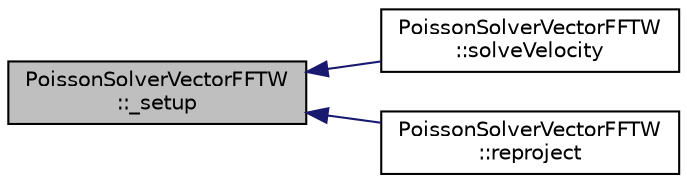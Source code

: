 digraph "PoissonSolverVectorFFTW::_setup"
{
  edge [fontname="Helvetica",fontsize="10",labelfontname="Helvetica",labelfontsize="10"];
  node [fontname="Helvetica",fontsize="10",shape=record];
  rankdir="LR";
  Node1 [label="PoissonSolverVectorFFTW\l::_setup",height=0.2,width=0.4,color="black", fillcolor="grey75", style="filled", fontcolor="black"];
  Node1 -> Node2 [dir="back",color="midnightblue",fontsize="10",style="solid",fontname="Helvetica"];
  Node2 [label="PoissonSolverVectorFFTW\l::solveVelocity",height=0.2,width=0.4,color="black", fillcolor="white", style="filled",URL="$class_poisson_solver_vector_f_f_t_w.html#add12bb6cb209a6cd2be3c01bd8ee4ec4"];
  Node1 -> Node3 [dir="back",color="midnightblue",fontsize="10",style="solid",fontname="Helvetica"];
  Node3 [label="PoissonSolverVectorFFTW\l::reproject",height=0.2,width=0.4,color="black", fillcolor="white", style="filled",URL="$class_poisson_solver_vector_f_f_t_w.html#a517b6b196f4cc6fe328e52824d016e0c"];
}
